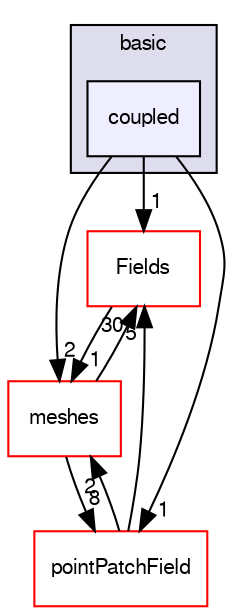 digraph "src/OpenFOAM/fields/pointPatchFields/basic/coupled" {
  bgcolor=transparent;
  compound=true
  node [ fontsize="10", fontname="FreeSans"];
  edge [ labelfontsize="10", labelfontname="FreeSans"];
  subgraph clusterdir_6a30703e73af3ba7ed84ebe53ffd3e12 {
    graph [ bgcolor="#ddddee", pencolor="black", label="basic" fontname="FreeSans", fontsize="10", URL="dir_6a30703e73af3ba7ed84ebe53ffd3e12.html"]
  dir_1ca8c328a4008df71a28b0427ab54f86 [shape=box, label="coupled", style="filled", fillcolor="#eeeeff", pencolor="black", URL="dir_1ca8c328a4008df71a28b0427ab54f86.html"];
  }
  dir_7d364942a13d3ce50f6681364b448a98 [shape=box label="Fields" color="red" URL="dir_7d364942a13d3ce50f6681364b448a98.html"];
  dir_aa2423979fb45fc41c393a5db370ab21 [shape=box label="meshes" color="red" URL="dir_aa2423979fb45fc41c393a5db370ab21.html"];
  dir_17a9bfb76e5e1dbc9e2e32285df4aeb8 [shape=box label="pointPatchField" color="red" URL="dir_17a9bfb76e5e1dbc9e2e32285df4aeb8.html"];
  dir_7d364942a13d3ce50f6681364b448a98->dir_aa2423979fb45fc41c393a5db370ab21 [headlabel="1", labeldistance=1.5 headhref="dir_001873_002059.html"];
  dir_aa2423979fb45fc41c393a5db370ab21->dir_7d364942a13d3ce50f6681364b448a98 [headlabel="30", labeldistance=1.5 headhref="dir_002059_001873.html"];
  dir_aa2423979fb45fc41c393a5db370ab21->dir_17a9bfb76e5e1dbc9e2e32285df4aeb8 [headlabel="8", labeldistance=1.5 headhref="dir_002059_001928.html"];
  dir_1ca8c328a4008df71a28b0427ab54f86->dir_7d364942a13d3ce50f6681364b448a98 [headlabel="1", labeldistance=1.5 headhref="dir_001908_001873.html"];
  dir_1ca8c328a4008df71a28b0427ab54f86->dir_aa2423979fb45fc41c393a5db370ab21 [headlabel="2", labeldistance=1.5 headhref="dir_001908_002059.html"];
  dir_1ca8c328a4008df71a28b0427ab54f86->dir_17a9bfb76e5e1dbc9e2e32285df4aeb8 [headlabel="1", labeldistance=1.5 headhref="dir_001908_001928.html"];
  dir_17a9bfb76e5e1dbc9e2e32285df4aeb8->dir_7d364942a13d3ce50f6681364b448a98 [headlabel="5", labeldistance=1.5 headhref="dir_001928_001873.html"];
  dir_17a9bfb76e5e1dbc9e2e32285df4aeb8->dir_aa2423979fb45fc41c393a5db370ab21 [headlabel="2", labeldistance=1.5 headhref="dir_001928_002059.html"];
}
